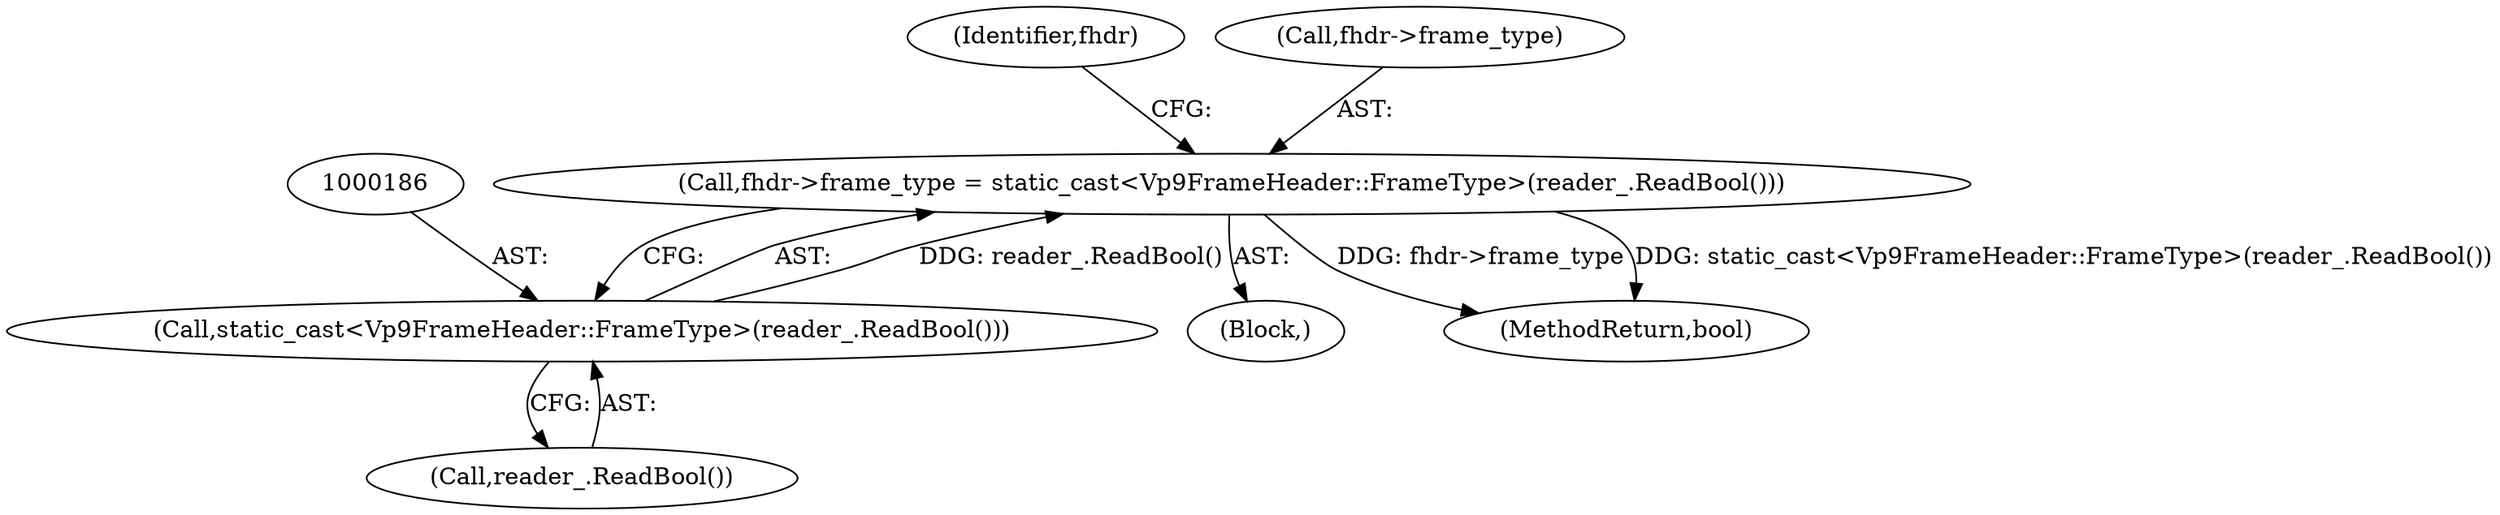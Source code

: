 digraph "0_Chrome_27c68f543e5eba779902447445dfb05ec3f5bf75_15@pointer" {
"1000181" [label="(Call,fhdr->frame_type = static_cast<Vp9FrameHeader::FrameType>(reader_.ReadBool()))"];
"1000185" [label="(Call,static_cast<Vp9FrameHeader::FrameType>(reader_.ReadBool()))"];
"1000181" [label="(Call,fhdr->frame_type = static_cast<Vp9FrameHeader::FrameType>(reader_.ReadBool()))"];
"1000104" [label="(Block,)"];
"1000190" [label="(Identifier,fhdr)"];
"1000185" [label="(Call,static_cast<Vp9FrameHeader::FrameType>(reader_.ReadBool()))"];
"1000187" [label="(Call,reader_.ReadBool())"];
"1000182" [label="(Call,fhdr->frame_type)"];
"1000437" [label="(MethodReturn,bool)"];
"1000181" -> "1000104"  [label="AST: "];
"1000181" -> "1000185"  [label="CFG: "];
"1000182" -> "1000181"  [label="AST: "];
"1000185" -> "1000181"  [label="AST: "];
"1000190" -> "1000181"  [label="CFG: "];
"1000181" -> "1000437"  [label="DDG: fhdr->frame_type"];
"1000181" -> "1000437"  [label="DDG: static_cast<Vp9FrameHeader::FrameType>(reader_.ReadBool())"];
"1000185" -> "1000181"  [label="DDG: reader_.ReadBool()"];
"1000185" -> "1000187"  [label="CFG: "];
"1000186" -> "1000185"  [label="AST: "];
"1000187" -> "1000185"  [label="AST: "];
}
